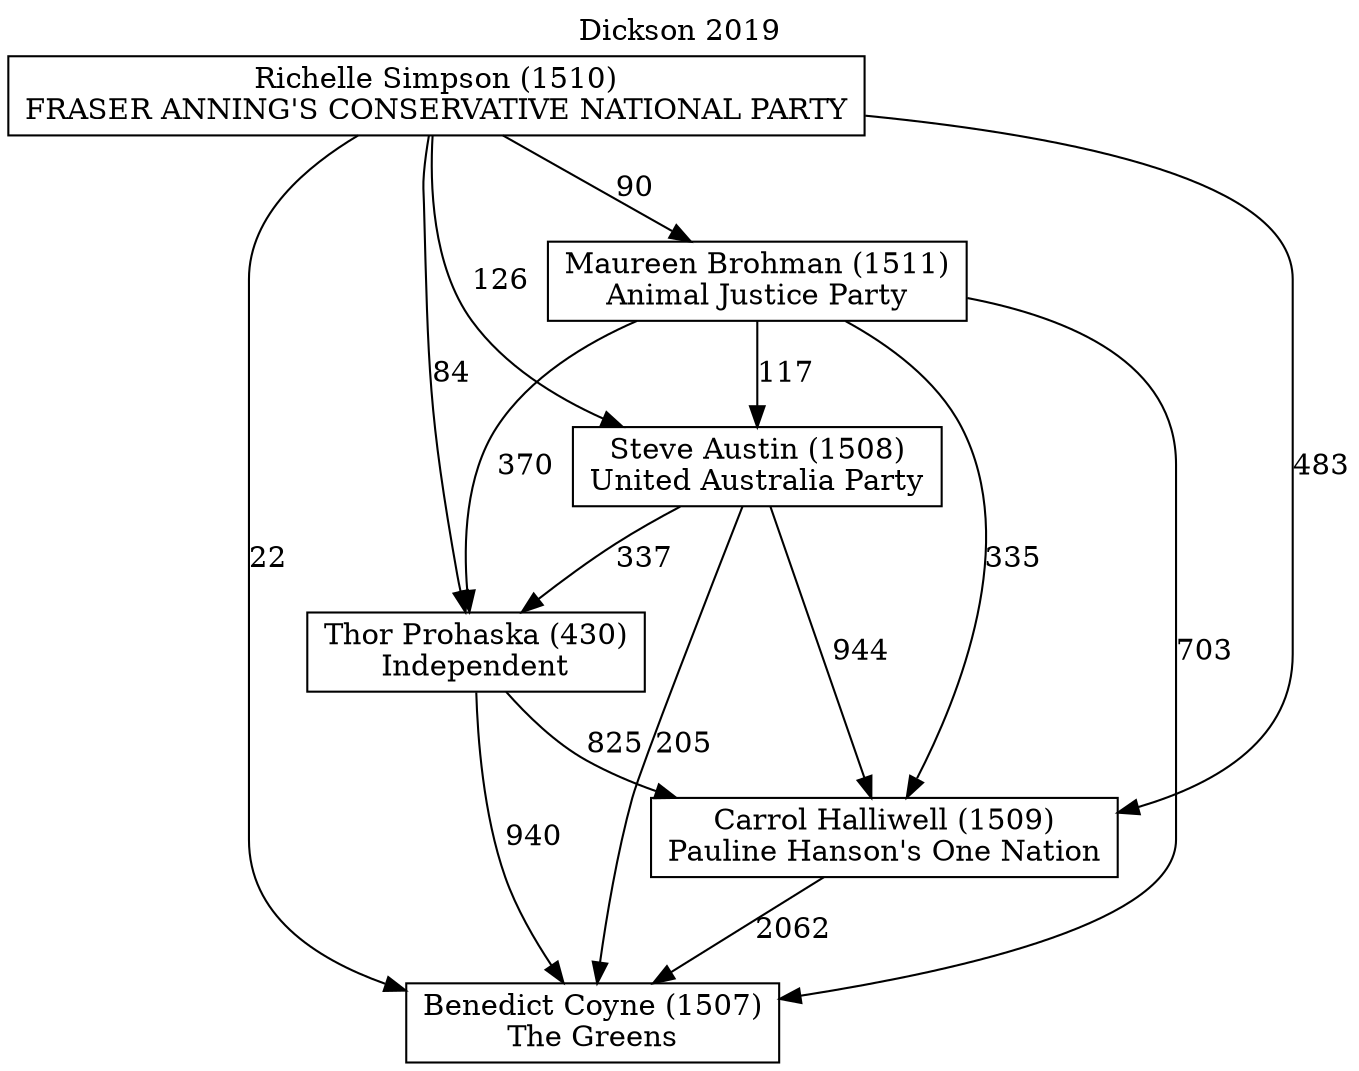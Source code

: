 // House preference flow
digraph "Benedict Coyne (1507)_Dickson_2019" {
	graph [label="Dickson 2019" labelloc=t mclimit=10]
	node [shape=box]
	"Benedict Coyne (1507)" [label="Benedict Coyne (1507)
The Greens"]
	"Carrol Halliwell (1509)" [label="Carrol Halliwell (1509)
Pauline Hanson's One Nation"]
	"Thor Prohaska (430)" [label="Thor Prohaska (430)
Independent"]
	"Steve Austin (1508)" [label="Steve Austin (1508)
United Australia Party"]
	"Maureen Brohman (1511)" [label="Maureen Brohman (1511)
Animal Justice Party"]
	"Richelle Simpson (1510)" [label="Richelle Simpson (1510)
FRASER ANNING'S CONSERVATIVE NATIONAL PARTY"]
	"Benedict Coyne (1507)" [label="Benedict Coyne (1507)
The Greens"]
	"Thor Prohaska (430)" [label="Thor Prohaska (430)
Independent"]
	"Steve Austin (1508)" [label="Steve Austin (1508)
United Australia Party"]
	"Maureen Brohman (1511)" [label="Maureen Brohman (1511)
Animal Justice Party"]
	"Richelle Simpson (1510)" [label="Richelle Simpson (1510)
FRASER ANNING'S CONSERVATIVE NATIONAL PARTY"]
	"Benedict Coyne (1507)" [label="Benedict Coyne (1507)
The Greens"]
	"Steve Austin (1508)" [label="Steve Austin (1508)
United Australia Party"]
	"Maureen Brohman (1511)" [label="Maureen Brohman (1511)
Animal Justice Party"]
	"Richelle Simpson (1510)" [label="Richelle Simpson (1510)
FRASER ANNING'S CONSERVATIVE NATIONAL PARTY"]
	"Benedict Coyne (1507)" [label="Benedict Coyne (1507)
The Greens"]
	"Maureen Brohman (1511)" [label="Maureen Brohman (1511)
Animal Justice Party"]
	"Richelle Simpson (1510)" [label="Richelle Simpson (1510)
FRASER ANNING'S CONSERVATIVE NATIONAL PARTY"]
	"Benedict Coyne (1507)" [label="Benedict Coyne (1507)
The Greens"]
	"Richelle Simpson (1510)" [label="Richelle Simpson (1510)
FRASER ANNING'S CONSERVATIVE NATIONAL PARTY"]
	"Richelle Simpson (1510)" [label="Richelle Simpson (1510)
FRASER ANNING'S CONSERVATIVE NATIONAL PARTY"]
	"Maureen Brohman (1511)" [label="Maureen Brohman (1511)
Animal Justice Party"]
	"Richelle Simpson (1510)" [label="Richelle Simpson (1510)
FRASER ANNING'S CONSERVATIVE NATIONAL PARTY"]
	"Richelle Simpson (1510)" [label="Richelle Simpson (1510)
FRASER ANNING'S CONSERVATIVE NATIONAL PARTY"]
	"Steve Austin (1508)" [label="Steve Austin (1508)
United Australia Party"]
	"Maureen Brohman (1511)" [label="Maureen Brohman (1511)
Animal Justice Party"]
	"Richelle Simpson (1510)" [label="Richelle Simpson (1510)
FRASER ANNING'S CONSERVATIVE NATIONAL PARTY"]
	"Steve Austin (1508)" [label="Steve Austin (1508)
United Australia Party"]
	"Richelle Simpson (1510)" [label="Richelle Simpson (1510)
FRASER ANNING'S CONSERVATIVE NATIONAL PARTY"]
	"Richelle Simpson (1510)" [label="Richelle Simpson (1510)
FRASER ANNING'S CONSERVATIVE NATIONAL PARTY"]
	"Maureen Brohman (1511)" [label="Maureen Brohman (1511)
Animal Justice Party"]
	"Richelle Simpson (1510)" [label="Richelle Simpson (1510)
FRASER ANNING'S CONSERVATIVE NATIONAL PARTY"]
	"Richelle Simpson (1510)" [label="Richelle Simpson (1510)
FRASER ANNING'S CONSERVATIVE NATIONAL PARTY"]
	"Thor Prohaska (430)" [label="Thor Prohaska (430)
Independent"]
	"Steve Austin (1508)" [label="Steve Austin (1508)
United Australia Party"]
	"Maureen Brohman (1511)" [label="Maureen Brohman (1511)
Animal Justice Party"]
	"Richelle Simpson (1510)" [label="Richelle Simpson (1510)
FRASER ANNING'S CONSERVATIVE NATIONAL PARTY"]
	"Thor Prohaska (430)" [label="Thor Prohaska (430)
Independent"]
	"Maureen Brohman (1511)" [label="Maureen Brohman (1511)
Animal Justice Party"]
	"Richelle Simpson (1510)" [label="Richelle Simpson (1510)
FRASER ANNING'S CONSERVATIVE NATIONAL PARTY"]
	"Thor Prohaska (430)" [label="Thor Prohaska (430)
Independent"]
	"Richelle Simpson (1510)" [label="Richelle Simpson (1510)
FRASER ANNING'S CONSERVATIVE NATIONAL PARTY"]
	"Richelle Simpson (1510)" [label="Richelle Simpson (1510)
FRASER ANNING'S CONSERVATIVE NATIONAL PARTY"]
	"Maureen Brohman (1511)" [label="Maureen Brohman (1511)
Animal Justice Party"]
	"Richelle Simpson (1510)" [label="Richelle Simpson (1510)
FRASER ANNING'S CONSERVATIVE NATIONAL PARTY"]
	"Richelle Simpson (1510)" [label="Richelle Simpson (1510)
FRASER ANNING'S CONSERVATIVE NATIONAL PARTY"]
	"Steve Austin (1508)" [label="Steve Austin (1508)
United Australia Party"]
	"Maureen Brohman (1511)" [label="Maureen Brohman (1511)
Animal Justice Party"]
	"Richelle Simpson (1510)" [label="Richelle Simpson (1510)
FRASER ANNING'S CONSERVATIVE NATIONAL PARTY"]
	"Steve Austin (1508)" [label="Steve Austin (1508)
United Australia Party"]
	"Richelle Simpson (1510)" [label="Richelle Simpson (1510)
FRASER ANNING'S CONSERVATIVE NATIONAL PARTY"]
	"Richelle Simpson (1510)" [label="Richelle Simpson (1510)
FRASER ANNING'S CONSERVATIVE NATIONAL PARTY"]
	"Maureen Brohman (1511)" [label="Maureen Brohman (1511)
Animal Justice Party"]
	"Richelle Simpson (1510)" [label="Richelle Simpson (1510)
FRASER ANNING'S CONSERVATIVE NATIONAL PARTY"]
	"Richelle Simpson (1510)" [label="Richelle Simpson (1510)
FRASER ANNING'S CONSERVATIVE NATIONAL PARTY"]
	"Carrol Halliwell (1509)" [label="Carrol Halliwell (1509)
Pauline Hanson's One Nation"]
	"Thor Prohaska (430)" [label="Thor Prohaska (430)
Independent"]
	"Steve Austin (1508)" [label="Steve Austin (1508)
United Australia Party"]
	"Maureen Brohman (1511)" [label="Maureen Brohman (1511)
Animal Justice Party"]
	"Richelle Simpson (1510)" [label="Richelle Simpson (1510)
FRASER ANNING'S CONSERVATIVE NATIONAL PARTY"]
	"Carrol Halliwell (1509)" [label="Carrol Halliwell (1509)
Pauline Hanson's One Nation"]
	"Steve Austin (1508)" [label="Steve Austin (1508)
United Australia Party"]
	"Maureen Brohman (1511)" [label="Maureen Brohman (1511)
Animal Justice Party"]
	"Richelle Simpson (1510)" [label="Richelle Simpson (1510)
FRASER ANNING'S CONSERVATIVE NATIONAL PARTY"]
	"Carrol Halliwell (1509)" [label="Carrol Halliwell (1509)
Pauline Hanson's One Nation"]
	"Maureen Brohman (1511)" [label="Maureen Brohman (1511)
Animal Justice Party"]
	"Richelle Simpson (1510)" [label="Richelle Simpson (1510)
FRASER ANNING'S CONSERVATIVE NATIONAL PARTY"]
	"Carrol Halliwell (1509)" [label="Carrol Halliwell (1509)
Pauline Hanson's One Nation"]
	"Richelle Simpson (1510)" [label="Richelle Simpson (1510)
FRASER ANNING'S CONSERVATIVE NATIONAL PARTY"]
	"Richelle Simpson (1510)" [label="Richelle Simpson (1510)
FRASER ANNING'S CONSERVATIVE NATIONAL PARTY"]
	"Maureen Brohman (1511)" [label="Maureen Brohman (1511)
Animal Justice Party"]
	"Richelle Simpson (1510)" [label="Richelle Simpson (1510)
FRASER ANNING'S CONSERVATIVE NATIONAL PARTY"]
	"Richelle Simpson (1510)" [label="Richelle Simpson (1510)
FRASER ANNING'S CONSERVATIVE NATIONAL PARTY"]
	"Steve Austin (1508)" [label="Steve Austin (1508)
United Australia Party"]
	"Maureen Brohman (1511)" [label="Maureen Brohman (1511)
Animal Justice Party"]
	"Richelle Simpson (1510)" [label="Richelle Simpson (1510)
FRASER ANNING'S CONSERVATIVE NATIONAL PARTY"]
	"Steve Austin (1508)" [label="Steve Austin (1508)
United Australia Party"]
	"Richelle Simpson (1510)" [label="Richelle Simpson (1510)
FRASER ANNING'S CONSERVATIVE NATIONAL PARTY"]
	"Richelle Simpson (1510)" [label="Richelle Simpson (1510)
FRASER ANNING'S CONSERVATIVE NATIONAL PARTY"]
	"Maureen Brohman (1511)" [label="Maureen Brohman (1511)
Animal Justice Party"]
	"Richelle Simpson (1510)" [label="Richelle Simpson (1510)
FRASER ANNING'S CONSERVATIVE NATIONAL PARTY"]
	"Richelle Simpson (1510)" [label="Richelle Simpson (1510)
FRASER ANNING'S CONSERVATIVE NATIONAL PARTY"]
	"Thor Prohaska (430)" [label="Thor Prohaska (430)
Independent"]
	"Steve Austin (1508)" [label="Steve Austin (1508)
United Australia Party"]
	"Maureen Brohman (1511)" [label="Maureen Brohman (1511)
Animal Justice Party"]
	"Richelle Simpson (1510)" [label="Richelle Simpson (1510)
FRASER ANNING'S CONSERVATIVE NATIONAL PARTY"]
	"Thor Prohaska (430)" [label="Thor Prohaska (430)
Independent"]
	"Maureen Brohman (1511)" [label="Maureen Brohman (1511)
Animal Justice Party"]
	"Richelle Simpson (1510)" [label="Richelle Simpson (1510)
FRASER ANNING'S CONSERVATIVE NATIONAL PARTY"]
	"Thor Prohaska (430)" [label="Thor Prohaska (430)
Independent"]
	"Richelle Simpson (1510)" [label="Richelle Simpson (1510)
FRASER ANNING'S CONSERVATIVE NATIONAL PARTY"]
	"Richelle Simpson (1510)" [label="Richelle Simpson (1510)
FRASER ANNING'S CONSERVATIVE NATIONAL PARTY"]
	"Maureen Brohman (1511)" [label="Maureen Brohman (1511)
Animal Justice Party"]
	"Richelle Simpson (1510)" [label="Richelle Simpson (1510)
FRASER ANNING'S CONSERVATIVE NATIONAL PARTY"]
	"Richelle Simpson (1510)" [label="Richelle Simpson (1510)
FRASER ANNING'S CONSERVATIVE NATIONAL PARTY"]
	"Steve Austin (1508)" [label="Steve Austin (1508)
United Australia Party"]
	"Maureen Brohman (1511)" [label="Maureen Brohman (1511)
Animal Justice Party"]
	"Richelle Simpson (1510)" [label="Richelle Simpson (1510)
FRASER ANNING'S CONSERVATIVE NATIONAL PARTY"]
	"Steve Austin (1508)" [label="Steve Austin (1508)
United Australia Party"]
	"Richelle Simpson (1510)" [label="Richelle Simpson (1510)
FRASER ANNING'S CONSERVATIVE NATIONAL PARTY"]
	"Richelle Simpson (1510)" [label="Richelle Simpson (1510)
FRASER ANNING'S CONSERVATIVE NATIONAL PARTY"]
	"Maureen Brohman (1511)" [label="Maureen Brohman (1511)
Animal Justice Party"]
	"Richelle Simpson (1510)" [label="Richelle Simpson (1510)
FRASER ANNING'S CONSERVATIVE NATIONAL PARTY"]
	"Richelle Simpson (1510)" [label="Richelle Simpson (1510)
FRASER ANNING'S CONSERVATIVE NATIONAL PARTY"]
	"Carrol Halliwell (1509)" -> "Benedict Coyne (1507)" [label=2062]
	"Thor Prohaska (430)" -> "Carrol Halliwell (1509)" [label=825]
	"Steve Austin (1508)" -> "Thor Prohaska (430)" [label=337]
	"Maureen Brohman (1511)" -> "Steve Austin (1508)" [label=117]
	"Richelle Simpson (1510)" -> "Maureen Brohman (1511)" [label=90]
	"Thor Prohaska (430)" -> "Benedict Coyne (1507)" [label=940]
	"Steve Austin (1508)" -> "Benedict Coyne (1507)" [label=205]
	"Maureen Brohman (1511)" -> "Benedict Coyne (1507)" [label=703]
	"Richelle Simpson (1510)" -> "Benedict Coyne (1507)" [label=22]
	"Richelle Simpson (1510)" -> "Steve Austin (1508)" [label=126]
	"Maureen Brohman (1511)" -> "Thor Prohaska (430)" [label=370]
	"Richelle Simpson (1510)" -> "Thor Prohaska (430)" [label=84]
	"Steve Austin (1508)" -> "Carrol Halliwell (1509)" [label=944]
	"Maureen Brohman (1511)" -> "Carrol Halliwell (1509)" [label=335]
	"Richelle Simpson (1510)" -> "Carrol Halliwell (1509)" [label=483]
}
